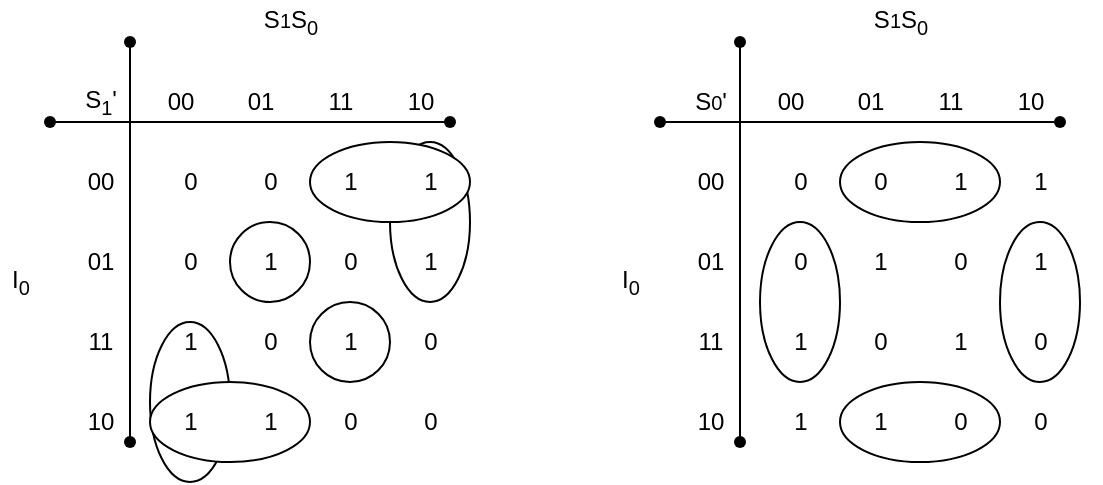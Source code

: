 <mxfile>
    <diagram id="1FuRZtIxoVtcKF0xHX59" name="Page-1">
        <mxGraphModel dx="448" dy="438" grid="1" gridSize="10" guides="1" tooltips="1" connect="1" arrows="1" fold="1" page="1" pageScale="1" pageWidth="850" pageHeight="1100" math="0" shadow="0">
            <root>
                <mxCell id="0"/>
                <mxCell id="1" parent="0"/>
                <mxCell id="43" value="" style="ellipse;whiteSpace=wrap;html=1;" vertex="1" parent="1">
                    <mxGeometry x="130" y="260" width="40" height="80" as="geometry"/>
                </mxCell>
                <mxCell id="42" value="" style="ellipse;whiteSpace=wrap;html=1;" vertex="1" parent="1">
                    <mxGeometry x="130" y="290" width="80" height="40" as="geometry"/>
                </mxCell>
                <mxCell id="41" value="" style="ellipse;whiteSpace=wrap;html=1;" vertex="1" parent="1">
                    <mxGeometry x="250" y="170" width="40" height="80" as="geometry"/>
                </mxCell>
                <mxCell id="40" value="" style="ellipse;whiteSpace=wrap;html=1;" vertex="1" parent="1">
                    <mxGeometry x="210" y="170" width="80" height="40" as="geometry"/>
                </mxCell>
                <mxCell id="39" value="" style="ellipse;whiteSpace=wrap;html=1;" vertex="1" parent="1">
                    <mxGeometry x="210" y="250" width="40" height="40" as="geometry"/>
                </mxCell>
                <mxCell id="38" value="" style="ellipse;whiteSpace=wrap;html=1;" vertex="1" parent="1">
                    <mxGeometry x="170" y="210" width="40" height="40" as="geometry"/>
                </mxCell>
                <mxCell id="2" value="S&lt;sub&gt;1&lt;/sub&gt;'" style="text;html=1;align=center;verticalAlign=middle;resizable=0;points=[];autosize=1;strokeColor=none;" parent="1" vertex="1">
                    <mxGeometry x="90" y="140" width="30" height="20" as="geometry"/>
                </mxCell>
                <mxCell id="3" value="00" style="text;html=1;align=center;verticalAlign=middle;resizable=0;points=[];autosize=1;strokeColor=none;" vertex="1" parent="1">
                    <mxGeometry x="90" y="180" width="30" height="20" as="geometry"/>
                </mxCell>
                <mxCell id="4" value="01" style="text;html=1;align=center;verticalAlign=middle;resizable=0;points=[];autosize=1;strokeColor=none;" vertex="1" parent="1">
                    <mxGeometry x="90" y="220" width="30" height="20" as="geometry"/>
                </mxCell>
                <mxCell id="5" value="11" style="text;html=1;align=center;verticalAlign=middle;resizable=0;points=[];autosize=1;strokeColor=none;" vertex="1" parent="1">
                    <mxGeometry x="90" y="260" width="30" height="20" as="geometry"/>
                </mxCell>
                <mxCell id="6" value="10" style="text;html=1;align=center;verticalAlign=middle;resizable=0;points=[];autosize=1;strokeColor=none;" vertex="1" parent="1">
                    <mxGeometry x="90" y="300" width="30" height="20" as="geometry"/>
                </mxCell>
                <mxCell id="8" value="I&lt;sub&gt;0&lt;/sub&gt;" style="text;html=1;align=center;verticalAlign=middle;resizable=0;points=[];autosize=1;strokeColor=none;" vertex="1" parent="1">
                    <mxGeometry x="55" y="230" width="20" height="20" as="geometry"/>
                </mxCell>
                <mxCell id="9" value="S&lt;span style=&quot;font-size: 10px&quot;&gt;1&lt;/span&gt;S&lt;sub&gt;0&lt;/sub&gt;" style="text;html=1;align=center;verticalAlign=middle;resizable=0;points=[];autosize=1;strokeColor=none;" vertex="1" parent="1">
                    <mxGeometry x="180" y="100" width="40" height="20" as="geometry"/>
                </mxCell>
                <mxCell id="10" value="00" style="text;html=1;align=center;verticalAlign=middle;resizable=0;points=[];autosize=1;strokeColor=none;" vertex="1" parent="1">
                    <mxGeometry x="130" y="140" width="30" height="20" as="geometry"/>
                </mxCell>
                <mxCell id="11" value="01" style="text;html=1;align=center;verticalAlign=middle;resizable=0;points=[];autosize=1;strokeColor=none;" vertex="1" parent="1">
                    <mxGeometry x="170" y="140" width="30" height="20" as="geometry"/>
                </mxCell>
                <mxCell id="12" value="11" style="text;html=1;align=center;verticalAlign=middle;resizable=0;points=[];autosize=1;strokeColor=none;" vertex="1" parent="1">
                    <mxGeometry x="210" y="140" width="30" height="20" as="geometry"/>
                </mxCell>
                <mxCell id="13" value="10" style="text;html=1;align=center;verticalAlign=middle;resizable=0;points=[];autosize=1;strokeColor=none;" vertex="1" parent="1">
                    <mxGeometry x="250" y="140" width="30" height="20" as="geometry"/>
                </mxCell>
                <mxCell id="15" value="0" style="text;html=1;align=center;verticalAlign=middle;resizable=0;points=[];autosize=1;strokeColor=none;" vertex="1" parent="1">
                    <mxGeometry x="140" y="180" width="20" height="20" as="geometry"/>
                </mxCell>
                <mxCell id="16" value="0" style="text;html=1;align=center;verticalAlign=middle;resizable=0;points=[];autosize=1;strokeColor=none;" vertex="1" parent="1">
                    <mxGeometry x="180" y="180" width="20" height="20" as="geometry"/>
                </mxCell>
                <mxCell id="17" value="0" style="text;html=1;align=center;verticalAlign=middle;resizable=0;points=[];autosize=1;strokeColor=none;" vertex="1" parent="1">
                    <mxGeometry x="140" y="220" width="20" height="20" as="geometry"/>
                </mxCell>
                <mxCell id="18" value="0" style="text;html=1;align=center;verticalAlign=middle;resizable=0;points=[];autosize=1;strokeColor=none;" vertex="1" parent="1">
                    <mxGeometry x="180" y="260" width="20" height="20" as="geometry"/>
                </mxCell>
                <mxCell id="19" value="0" style="text;html=1;align=center;verticalAlign=middle;resizable=0;points=[];autosize=1;strokeColor=none;" vertex="1" parent="1">
                    <mxGeometry x="220" y="220" width="20" height="20" as="geometry"/>
                </mxCell>
                <mxCell id="20" value="0" style="text;html=1;align=center;verticalAlign=middle;resizable=0;points=[];autosize=1;strokeColor=none;" vertex="1" parent="1">
                    <mxGeometry x="260" y="260" width="20" height="20" as="geometry"/>
                </mxCell>
                <mxCell id="21" value="0" style="text;html=1;align=center;verticalAlign=middle;resizable=0;points=[];autosize=1;strokeColor=none;" vertex="1" parent="1">
                    <mxGeometry x="260" y="300" width="20" height="20" as="geometry"/>
                </mxCell>
                <mxCell id="22" value="0" style="text;html=1;align=center;verticalAlign=middle;resizable=0;points=[];autosize=1;strokeColor=none;" vertex="1" parent="1">
                    <mxGeometry x="220" y="300" width="20" height="20" as="geometry"/>
                </mxCell>
                <mxCell id="23" value="1" style="text;html=1;align=center;verticalAlign=middle;resizable=0;points=[];autosize=1;strokeColor=none;" vertex="1" parent="1">
                    <mxGeometry x="140" y="260" width="20" height="20" as="geometry"/>
                </mxCell>
                <mxCell id="24" value="1" style="text;html=1;align=center;verticalAlign=middle;resizable=0;points=[];autosize=1;strokeColor=none;" vertex="1" parent="1">
                    <mxGeometry x="140" y="300" width="20" height="20" as="geometry"/>
                </mxCell>
                <mxCell id="25" value="1" style="text;html=1;align=center;verticalAlign=middle;resizable=0;points=[];autosize=1;strokeColor=none;" vertex="1" parent="1">
                    <mxGeometry x="260" y="220" width="20" height="20" as="geometry"/>
                </mxCell>
                <mxCell id="26" value="1" style="text;html=1;align=center;verticalAlign=middle;resizable=0;points=[];autosize=1;strokeColor=none;" vertex="1" parent="1">
                    <mxGeometry x="180" y="220" width="20" height="20" as="geometry"/>
                </mxCell>
                <mxCell id="27" value="1" style="text;html=1;align=center;verticalAlign=middle;resizable=0;points=[];autosize=1;strokeColor=none;" vertex="1" parent="1">
                    <mxGeometry x="180" y="300" width="20" height="20" as="geometry"/>
                </mxCell>
                <mxCell id="28" value="1" style="text;html=1;align=center;verticalAlign=middle;resizable=0;points=[];autosize=1;strokeColor=none;" vertex="1" parent="1">
                    <mxGeometry x="220" y="260" width="20" height="20" as="geometry"/>
                </mxCell>
                <mxCell id="29" value="1" style="text;html=1;align=center;verticalAlign=middle;resizable=0;points=[];autosize=1;strokeColor=none;" vertex="1" parent="1">
                    <mxGeometry x="260" y="180" width="20" height="20" as="geometry"/>
                </mxCell>
                <mxCell id="30" value="1" style="text;html=1;align=center;verticalAlign=middle;resizable=0;points=[];autosize=1;strokeColor=none;" vertex="1" parent="1">
                    <mxGeometry x="220" y="180" width="20" height="20" as="geometry"/>
                </mxCell>
                <mxCell id="32" value="" style="shape=waypoint;sketch=0;size=6;pointerEvents=1;points=[];fillColor=none;resizable=0;rotatable=0;perimeter=centerPerimeter;snapToPoint=1;" vertex="1" parent="1">
                    <mxGeometry x="100" y="300" width="40" height="40" as="geometry"/>
                </mxCell>
                <mxCell id="37" style="edgeStyle=orthogonalEdgeStyle;rounded=0;orthogonalLoop=1;jettySize=auto;html=1;endArrow=none;endFill=0;" edge="1" parent="1" source="33" target="34">
                    <mxGeometry relative="1" as="geometry"/>
                </mxCell>
                <mxCell id="33" value="" style="shape=waypoint;sketch=0;size=6;pointerEvents=1;points=[];fillColor=none;resizable=0;rotatable=0;perimeter=centerPerimeter;snapToPoint=1;" vertex="1" parent="1">
                    <mxGeometry x="260" y="140" width="40" height="40" as="geometry"/>
                </mxCell>
                <mxCell id="34" value="" style="shape=waypoint;sketch=0;size=6;pointerEvents=1;points=[];fillColor=none;resizable=0;rotatable=0;perimeter=centerPerimeter;snapToPoint=1;" vertex="1" parent="1">
                    <mxGeometry x="60" y="140" width="40" height="40" as="geometry"/>
                </mxCell>
                <mxCell id="36" style="edgeStyle=orthogonalEdgeStyle;rounded=0;orthogonalLoop=1;jettySize=auto;html=1;entryX=0.463;entryY=0.558;entryDx=0;entryDy=0;entryPerimeter=0;endArrow=none;endFill=0;" edge="1" parent="1" source="35" target="32">
                    <mxGeometry relative="1" as="geometry"/>
                </mxCell>
                <mxCell id="35" value="" style="shape=waypoint;sketch=0;size=6;pointerEvents=1;points=[];fillColor=none;resizable=0;rotatable=0;perimeter=centerPerimeter;snapToPoint=1;" vertex="1" parent="1">
                    <mxGeometry x="100" y="100" width="40" height="40" as="geometry"/>
                </mxCell>
                <mxCell id="83" value="" style="ellipse;whiteSpace=wrap;html=1;" vertex="1" parent="1">
                    <mxGeometry x="435" y="210" width="40" height="80" as="geometry"/>
                </mxCell>
                <mxCell id="84" value="" style="ellipse;whiteSpace=wrap;html=1;" vertex="1" parent="1">
                    <mxGeometry x="475" y="290" width="80" height="40" as="geometry"/>
                </mxCell>
                <mxCell id="85" value="" style="ellipse;whiteSpace=wrap;html=1;" vertex="1" parent="1">
                    <mxGeometry x="555" y="210" width="40" height="80" as="geometry"/>
                </mxCell>
                <mxCell id="86" value="" style="ellipse;whiteSpace=wrap;html=1;" vertex="1" parent="1">
                    <mxGeometry x="475" y="170" width="80" height="40" as="geometry"/>
                </mxCell>
                <mxCell id="89" value="S&lt;span style=&quot;font-size: 10px&quot;&gt;0&lt;/span&gt;'" style="text;html=1;align=center;verticalAlign=middle;resizable=0;points=[];autosize=1;strokeColor=none;" vertex="1" parent="1">
                    <mxGeometry x="395" y="140" width="30" height="20" as="geometry"/>
                </mxCell>
                <mxCell id="90" value="00" style="text;html=1;align=center;verticalAlign=middle;resizable=0;points=[];autosize=1;strokeColor=none;" vertex="1" parent="1">
                    <mxGeometry x="395" y="180" width="30" height="20" as="geometry"/>
                </mxCell>
                <mxCell id="91" value="01" style="text;html=1;align=center;verticalAlign=middle;resizable=0;points=[];autosize=1;strokeColor=none;" vertex="1" parent="1">
                    <mxGeometry x="395" y="220" width="30" height="20" as="geometry"/>
                </mxCell>
                <mxCell id="92" value="11" style="text;html=1;align=center;verticalAlign=middle;resizable=0;points=[];autosize=1;strokeColor=none;" vertex="1" parent="1">
                    <mxGeometry x="395" y="260" width="30" height="20" as="geometry"/>
                </mxCell>
                <mxCell id="93" value="10" style="text;html=1;align=center;verticalAlign=middle;resizable=0;points=[];autosize=1;strokeColor=none;" vertex="1" parent="1">
                    <mxGeometry x="395" y="300" width="30" height="20" as="geometry"/>
                </mxCell>
                <mxCell id="94" value="I&lt;sub&gt;0&lt;/sub&gt;" style="text;html=1;align=center;verticalAlign=middle;resizable=0;points=[];autosize=1;strokeColor=none;" vertex="1" parent="1">
                    <mxGeometry x="360" y="230" width="20" height="20" as="geometry"/>
                </mxCell>
                <mxCell id="95" value="S&lt;span style=&quot;font-size: 10px&quot;&gt;1&lt;/span&gt;S&lt;sub&gt;0&lt;/sub&gt;" style="text;html=1;align=center;verticalAlign=middle;resizable=0;points=[];autosize=1;strokeColor=none;" vertex="1" parent="1">
                    <mxGeometry x="485" y="100" width="40" height="20" as="geometry"/>
                </mxCell>
                <mxCell id="96" value="00" style="text;html=1;align=center;verticalAlign=middle;resizable=0;points=[];autosize=1;strokeColor=none;" vertex="1" parent="1">
                    <mxGeometry x="435" y="140" width="30" height="20" as="geometry"/>
                </mxCell>
                <mxCell id="97" value="01" style="text;html=1;align=center;verticalAlign=middle;resizable=0;points=[];autosize=1;strokeColor=none;" vertex="1" parent="1">
                    <mxGeometry x="475" y="140" width="30" height="20" as="geometry"/>
                </mxCell>
                <mxCell id="98" value="11" style="text;html=1;align=center;verticalAlign=middle;resizable=0;points=[];autosize=1;strokeColor=none;" vertex="1" parent="1">
                    <mxGeometry x="515" y="140" width="30" height="20" as="geometry"/>
                </mxCell>
                <mxCell id="99" value="10" style="text;html=1;align=center;verticalAlign=middle;resizable=0;points=[];autosize=1;strokeColor=none;" vertex="1" parent="1">
                    <mxGeometry x="555" y="140" width="30" height="20" as="geometry"/>
                </mxCell>
                <mxCell id="100" value="0" style="text;html=1;align=center;verticalAlign=middle;resizable=0;points=[];autosize=1;strokeColor=none;" vertex="1" parent="1">
                    <mxGeometry x="445" y="180" width="20" height="20" as="geometry"/>
                </mxCell>
                <mxCell id="101" value="0" style="text;html=1;align=center;verticalAlign=middle;resizable=0;points=[];autosize=1;strokeColor=none;" vertex="1" parent="1">
                    <mxGeometry x="485" y="180" width="20" height="20" as="geometry"/>
                </mxCell>
                <mxCell id="102" value="0" style="text;html=1;align=center;verticalAlign=middle;resizable=0;points=[];autosize=1;strokeColor=none;" vertex="1" parent="1">
                    <mxGeometry x="445" y="220" width="20" height="20" as="geometry"/>
                </mxCell>
                <mxCell id="103" value="0" style="text;html=1;align=center;verticalAlign=middle;resizable=0;points=[];autosize=1;strokeColor=none;" vertex="1" parent="1">
                    <mxGeometry x="485" y="260" width="20" height="20" as="geometry"/>
                </mxCell>
                <mxCell id="104" value="0" style="text;html=1;align=center;verticalAlign=middle;resizable=0;points=[];autosize=1;strokeColor=none;" vertex="1" parent="1">
                    <mxGeometry x="525" y="220" width="20" height="20" as="geometry"/>
                </mxCell>
                <mxCell id="105" value="0" style="text;html=1;align=center;verticalAlign=middle;resizable=0;points=[];autosize=1;strokeColor=none;" vertex="1" parent="1">
                    <mxGeometry x="565" y="260" width="20" height="20" as="geometry"/>
                </mxCell>
                <mxCell id="106" value="0" style="text;html=1;align=center;verticalAlign=middle;resizable=0;points=[];autosize=1;strokeColor=none;" vertex="1" parent="1">
                    <mxGeometry x="565" y="300" width="20" height="20" as="geometry"/>
                </mxCell>
                <mxCell id="107" value="0" style="text;html=1;align=center;verticalAlign=middle;resizable=0;points=[];autosize=1;strokeColor=none;" vertex="1" parent="1">
                    <mxGeometry x="525" y="300" width="20" height="20" as="geometry"/>
                </mxCell>
                <mxCell id="108" value="1" style="text;html=1;align=center;verticalAlign=middle;resizable=0;points=[];autosize=1;strokeColor=none;" vertex="1" parent="1">
                    <mxGeometry x="445" y="260" width="20" height="20" as="geometry"/>
                </mxCell>
                <mxCell id="109" value="1" style="text;html=1;align=center;verticalAlign=middle;resizable=0;points=[];autosize=1;strokeColor=none;" vertex="1" parent="1">
                    <mxGeometry x="445" y="300" width="20" height="20" as="geometry"/>
                </mxCell>
                <mxCell id="110" value="1" style="text;html=1;align=center;verticalAlign=middle;resizable=0;points=[];autosize=1;strokeColor=none;" vertex="1" parent="1">
                    <mxGeometry x="565" y="220" width="20" height="20" as="geometry"/>
                </mxCell>
                <mxCell id="111" value="1" style="text;html=1;align=center;verticalAlign=middle;resizable=0;points=[];autosize=1;strokeColor=none;" vertex="1" parent="1">
                    <mxGeometry x="485" y="220" width="20" height="20" as="geometry"/>
                </mxCell>
                <mxCell id="112" value="1" style="text;html=1;align=center;verticalAlign=middle;resizable=0;points=[];autosize=1;strokeColor=none;" vertex="1" parent="1">
                    <mxGeometry x="485" y="300" width="20" height="20" as="geometry"/>
                </mxCell>
                <mxCell id="113" value="1" style="text;html=1;align=center;verticalAlign=middle;resizable=0;points=[];autosize=1;strokeColor=none;" vertex="1" parent="1">
                    <mxGeometry x="525" y="260" width="20" height="20" as="geometry"/>
                </mxCell>
                <mxCell id="114" value="1" style="text;html=1;align=center;verticalAlign=middle;resizable=0;points=[];autosize=1;strokeColor=none;" vertex="1" parent="1">
                    <mxGeometry x="565" y="180" width="20" height="20" as="geometry"/>
                </mxCell>
                <mxCell id="115" value="1" style="text;html=1;align=center;verticalAlign=middle;resizable=0;points=[];autosize=1;strokeColor=none;" vertex="1" parent="1">
                    <mxGeometry x="525" y="180" width="20" height="20" as="geometry"/>
                </mxCell>
                <mxCell id="116" value="" style="shape=waypoint;sketch=0;size=6;pointerEvents=1;points=[];fillColor=none;resizable=0;rotatable=0;perimeter=centerPerimeter;snapToPoint=1;" vertex="1" parent="1">
                    <mxGeometry x="405" y="300" width="40" height="40" as="geometry"/>
                </mxCell>
                <mxCell id="117" style="edgeStyle=orthogonalEdgeStyle;rounded=0;orthogonalLoop=1;jettySize=auto;html=1;endArrow=none;endFill=0;" edge="1" source="118" target="119" parent="1">
                    <mxGeometry relative="1" as="geometry"/>
                </mxCell>
                <mxCell id="118" value="" style="shape=waypoint;sketch=0;size=6;pointerEvents=1;points=[];fillColor=none;resizable=0;rotatable=0;perimeter=centerPerimeter;snapToPoint=1;" vertex="1" parent="1">
                    <mxGeometry x="565" y="140" width="40" height="40" as="geometry"/>
                </mxCell>
                <mxCell id="119" value="" style="shape=waypoint;sketch=0;size=6;pointerEvents=1;points=[];fillColor=none;resizable=0;rotatable=0;perimeter=centerPerimeter;snapToPoint=1;" vertex="1" parent="1">
                    <mxGeometry x="365" y="140" width="40" height="40" as="geometry"/>
                </mxCell>
                <mxCell id="120" style="edgeStyle=orthogonalEdgeStyle;rounded=0;orthogonalLoop=1;jettySize=auto;html=1;entryX=0.463;entryY=0.558;entryDx=0;entryDy=0;entryPerimeter=0;endArrow=none;endFill=0;" edge="1" source="121" target="116" parent="1">
                    <mxGeometry relative="1" as="geometry"/>
                </mxCell>
                <mxCell id="121" value="" style="shape=waypoint;sketch=0;size=6;pointerEvents=1;points=[];fillColor=none;resizable=0;rotatable=0;perimeter=centerPerimeter;snapToPoint=1;" vertex="1" parent="1">
                    <mxGeometry x="405" y="100" width="40" height="40" as="geometry"/>
                </mxCell>
            </root>
        </mxGraphModel>
    </diagram>
</mxfile>
